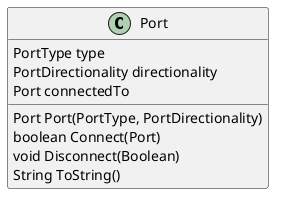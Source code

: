 @startuml port

class Port {
  PortType type
  PortDirectionality directionality
  Port connectedTo

  Port Port(PortType, PortDirectionality)
  boolean Connect(Port)
  void Disconnect(Boolean)
  String ToString()
}

@enduml